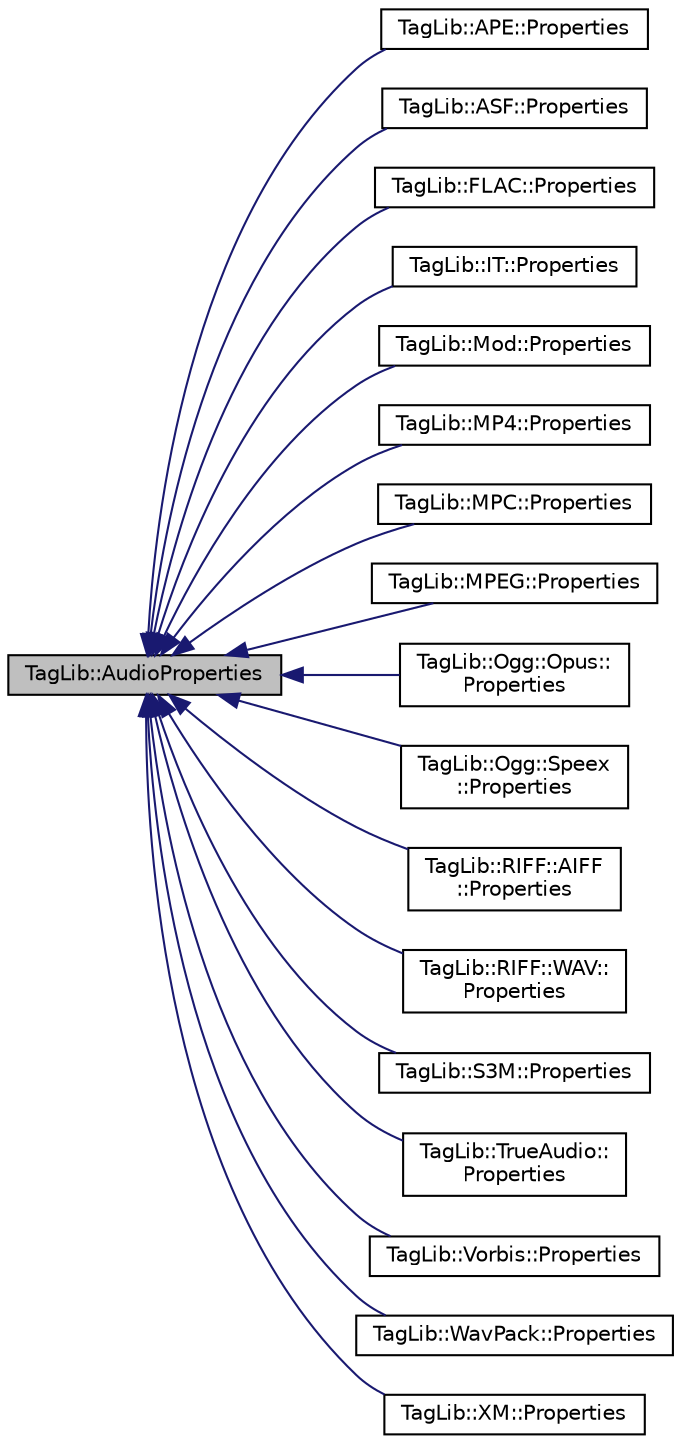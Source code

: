 digraph "TagLib::AudioProperties"
{
  edge [fontname="Helvetica",fontsize="10",labelfontname="Helvetica",labelfontsize="10"];
  node [fontname="Helvetica",fontsize="10",shape=record];
  rankdir="LR";
  Node1 [label="TagLib::AudioProperties",height=0.2,width=0.4,color="black", fillcolor="grey75", style="filled" fontcolor="black"];
  Node1 -> Node2 [dir="back",color="midnightblue",fontsize="10",style="solid",fontname="Helvetica"];
  Node2 [label="TagLib::APE::Properties",height=0.2,width=0.4,color="black", fillcolor="white", style="filled",URL="$class_tag_lib_1_1_a_p_e_1_1_properties.html",tooltip="An implementation of audio property reading for APE. "];
  Node1 -> Node3 [dir="back",color="midnightblue",fontsize="10",style="solid",fontname="Helvetica"];
  Node3 [label="TagLib::ASF::Properties",height=0.2,width=0.4,color="black", fillcolor="white", style="filled",URL="$class_tag_lib_1_1_a_s_f_1_1_properties.html",tooltip="An implementation of ASF audio properties. "];
  Node1 -> Node4 [dir="back",color="midnightblue",fontsize="10",style="solid",fontname="Helvetica"];
  Node4 [label="TagLib::FLAC::Properties",height=0.2,width=0.4,color="black", fillcolor="white", style="filled",URL="$class_tag_lib_1_1_f_l_a_c_1_1_properties.html",tooltip="An implementation of audio property reading for FLAC. "];
  Node1 -> Node5 [dir="back",color="midnightblue",fontsize="10",style="solid",fontname="Helvetica"];
  Node5 [label="TagLib::IT::Properties",height=0.2,width=0.4,color="black", fillcolor="white", style="filled",URL="$class_tag_lib_1_1_i_t_1_1_properties.html"];
  Node1 -> Node6 [dir="back",color="midnightblue",fontsize="10",style="solid",fontname="Helvetica"];
  Node6 [label="TagLib::Mod::Properties",height=0.2,width=0.4,color="black", fillcolor="white", style="filled",URL="$class_tag_lib_1_1_mod_1_1_properties.html"];
  Node1 -> Node7 [dir="back",color="midnightblue",fontsize="10",style="solid",fontname="Helvetica"];
  Node7 [label="TagLib::MP4::Properties",height=0.2,width=0.4,color="black", fillcolor="white", style="filled",URL="$class_tag_lib_1_1_m_p4_1_1_properties.html",tooltip="An implementation of MP4 audio properties. "];
  Node1 -> Node8 [dir="back",color="midnightblue",fontsize="10",style="solid",fontname="Helvetica"];
  Node8 [label="TagLib::MPC::Properties",height=0.2,width=0.4,color="black", fillcolor="white", style="filled",URL="$class_tag_lib_1_1_m_p_c_1_1_properties.html",tooltip="An implementation of audio property reading for MPC. "];
  Node1 -> Node9 [dir="back",color="midnightblue",fontsize="10",style="solid",fontname="Helvetica"];
  Node9 [label="TagLib::MPEG::Properties",height=0.2,width=0.4,color="black", fillcolor="white", style="filled",URL="$class_tag_lib_1_1_m_p_e_g_1_1_properties.html",tooltip="An implementation of audio property reading for MP3. "];
  Node1 -> Node10 [dir="back",color="midnightblue",fontsize="10",style="solid",fontname="Helvetica"];
  Node10 [label="TagLib::Ogg::Opus::\lProperties",height=0.2,width=0.4,color="black", fillcolor="white", style="filled",URL="$class_tag_lib_1_1_ogg_1_1_opus_1_1_properties.html",tooltip="An implementation of audio property reading for Ogg Opus. "];
  Node1 -> Node11 [dir="back",color="midnightblue",fontsize="10",style="solid",fontname="Helvetica"];
  Node11 [label="TagLib::Ogg::Speex\l::Properties",height=0.2,width=0.4,color="black", fillcolor="white", style="filled",URL="$class_tag_lib_1_1_ogg_1_1_speex_1_1_properties.html",tooltip="An implementation of audio property reading for Ogg Speex. "];
  Node1 -> Node12 [dir="back",color="midnightblue",fontsize="10",style="solid",fontname="Helvetica"];
  Node12 [label="TagLib::RIFF::AIFF\l::Properties",height=0.2,width=0.4,color="black", fillcolor="white", style="filled",URL="$class_tag_lib_1_1_r_i_f_f_1_1_a_i_f_f_1_1_properties.html",tooltip="An implementation of audio property reading for AIFF. "];
  Node1 -> Node13 [dir="back",color="midnightblue",fontsize="10",style="solid",fontname="Helvetica"];
  Node13 [label="TagLib::RIFF::WAV::\lProperties",height=0.2,width=0.4,color="black", fillcolor="white", style="filled",URL="$class_tag_lib_1_1_r_i_f_f_1_1_w_a_v_1_1_properties.html",tooltip="An implementation of audio property reading for WAV. "];
  Node1 -> Node14 [dir="back",color="midnightblue",fontsize="10",style="solid",fontname="Helvetica"];
  Node14 [label="TagLib::S3M::Properties",height=0.2,width=0.4,color="black", fillcolor="white", style="filled",URL="$class_tag_lib_1_1_s3_m_1_1_properties.html"];
  Node1 -> Node15 [dir="back",color="midnightblue",fontsize="10",style="solid",fontname="Helvetica"];
  Node15 [label="TagLib::TrueAudio::\lProperties",height=0.2,width=0.4,color="black", fillcolor="white", style="filled",URL="$class_tag_lib_1_1_true_audio_1_1_properties.html",tooltip="An implementation of audio property reading for TrueAudio. "];
  Node1 -> Node16 [dir="back",color="midnightblue",fontsize="10",style="solid",fontname="Helvetica"];
  Node16 [label="TagLib::Vorbis::Properties",height=0.2,width=0.4,color="black", fillcolor="white", style="filled",URL="$class_tag_lib_1_1_vorbis_1_1_properties.html",tooltip="An implementation of audio property reading for Ogg Vorbis. "];
  Node1 -> Node17 [dir="back",color="midnightblue",fontsize="10",style="solid",fontname="Helvetica"];
  Node17 [label="TagLib::WavPack::Properties",height=0.2,width=0.4,color="black", fillcolor="white", style="filled",URL="$class_tag_lib_1_1_wav_pack_1_1_properties.html",tooltip="An implementation of audio property reading for WavPack. "];
  Node1 -> Node18 [dir="back",color="midnightblue",fontsize="10",style="solid",fontname="Helvetica"];
  Node18 [label="TagLib::XM::Properties",height=0.2,width=0.4,color="black", fillcolor="white", style="filled",URL="$class_tag_lib_1_1_x_m_1_1_properties.html"];
}
